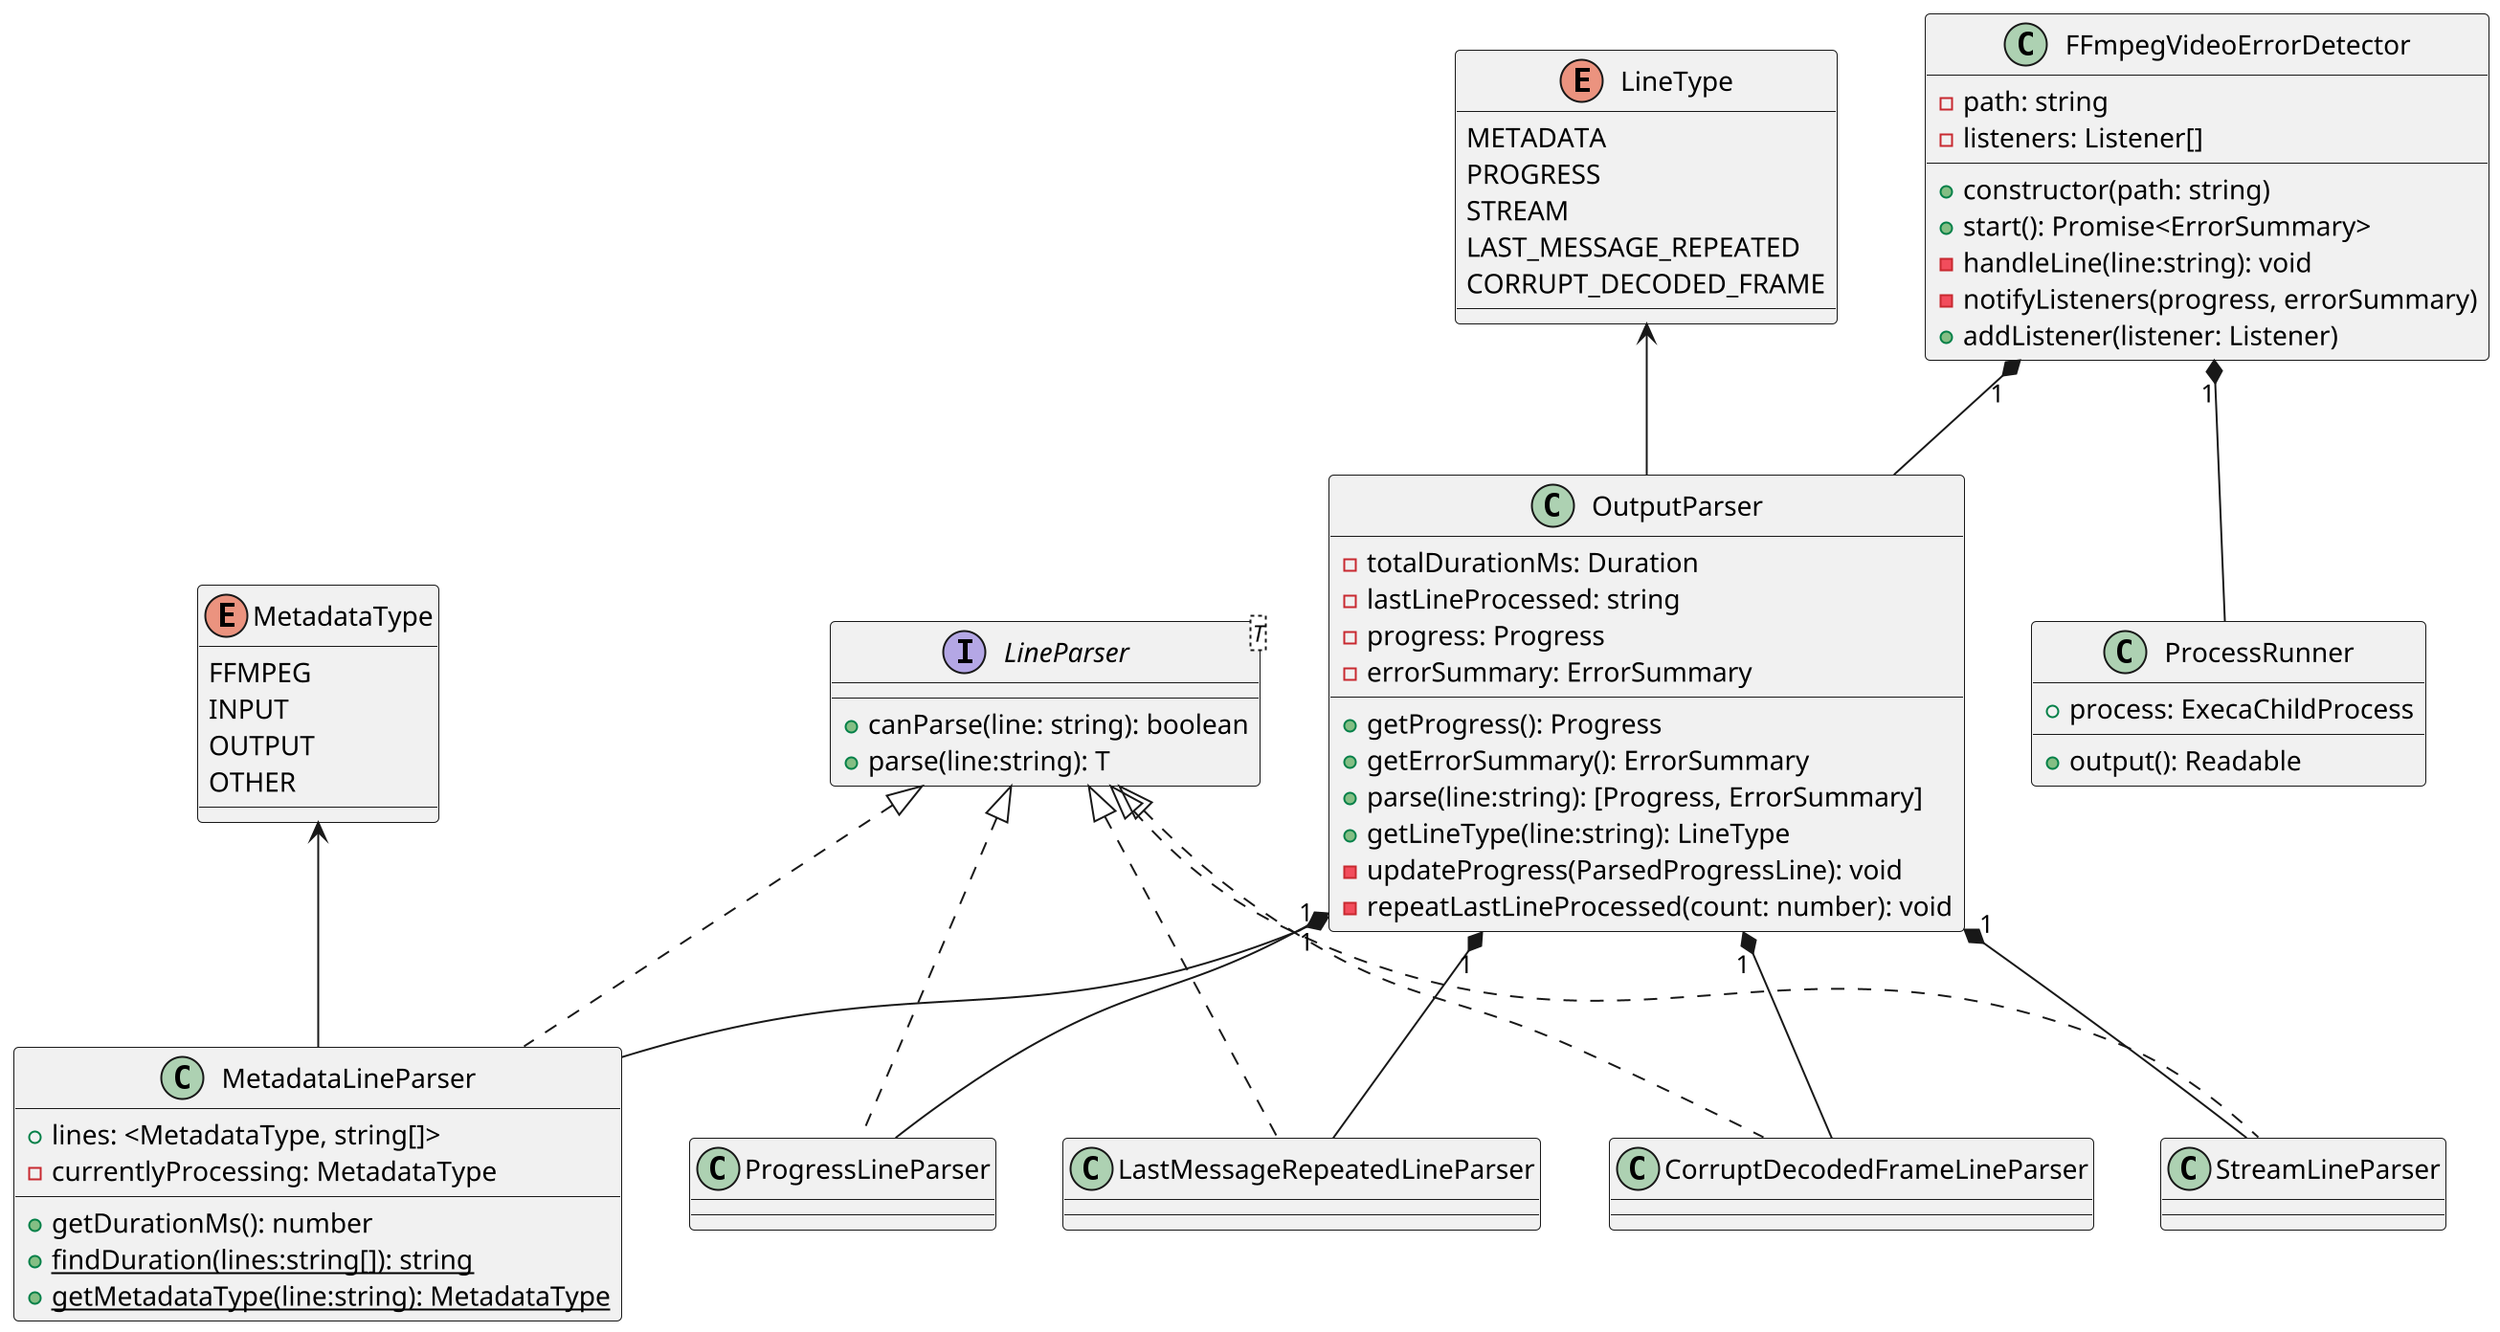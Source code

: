 @startuml Video error detector
scale 2

interface LineParser<T> {
	+canParse(line: string): boolean
	+parse(line:string): T
}

class MetadataLineParser implements LineParser {
	+lines: <MetadataType, string[]>
	-currentlyProcessing: MetadataType
	+getDurationMs(): number
	{static} +findDuration(lines:string[]): string
	{static} +getMetadataType(line:string): MetadataType
}

enum MetadataType {
	FFMPEG
	INPUT
	OUTPUT
	OTHER
}

MetadataType <-- MetadataLineParser

class StreamLineParser implements LineParser {

}

class ProgressLineParser implements LineParser {

}

class LastMessageRepeatedLineParser implements LineParser {

}

class CorruptDecodedFrameLineParser implements LineParser {

}

class OutputParser {
	-totalDurationMs: Duration
	-lastLineProcessed: string
	-progress: Progress
	-errorSummary: ErrorSummary
	+getProgress(): Progress
	+getErrorSummary(): ErrorSummary
	+parse(line:string): [Progress, ErrorSummary]
	+getLineType(line:string): LineType
	-updateProgress(ParsedProgressLine): void
	-repeatLastLineProcessed(count: number): void
}

enum LineType {
	METADATA
	PROGRESS
	STREAM
	LAST_MESSAGE_REPEATED
	CORRUPT_DECODED_FRAME
}

LineType <-- OutputParser

class FFmpegVideoErrorDetector {
	-path: string
	-listeners: Listener[]
	+constructor(path: string)
	+start(): Promise<ErrorSummary>
	-handleLine(line:string): void
	-notifyListeners(progress, errorSummary)
	+addListener(listener: Listener)
}

class ProcessRunner {
	+process: ExecaChildProcess
	+output(): Readable
}

FFmpegVideoErrorDetector "1" *-- OutputParser
FFmpegVideoErrorDetector "1" *-- ProcessRunner

OutputParser "1" *-- LastMessageRepeatedLineParser
OutputParser "1" *-- MetadataLineParser
OutputParser "1" *-- StreamLineParser
OutputParser "1" *-- ProgressLineParser
OutputParser "1" *-- CorruptDecodedFrameLineParser


@enduml
